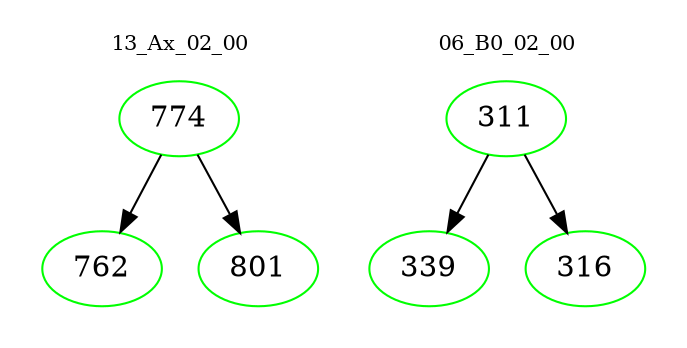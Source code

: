 digraph{
subgraph cluster_0 {
color = white
label = "13_Ax_02_00";
fontsize=10;
T0_774 [label="774", color="green"]
T0_774 -> T0_762 [color="black"]
T0_762 [label="762", color="green"]
T0_774 -> T0_801 [color="black"]
T0_801 [label="801", color="green"]
}
subgraph cluster_1 {
color = white
label = "06_B0_02_00";
fontsize=10;
T1_311 [label="311", color="green"]
T1_311 -> T1_339 [color="black"]
T1_339 [label="339", color="green"]
T1_311 -> T1_316 [color="black"]
T1_316 [label="316", color="green"]
}
}
